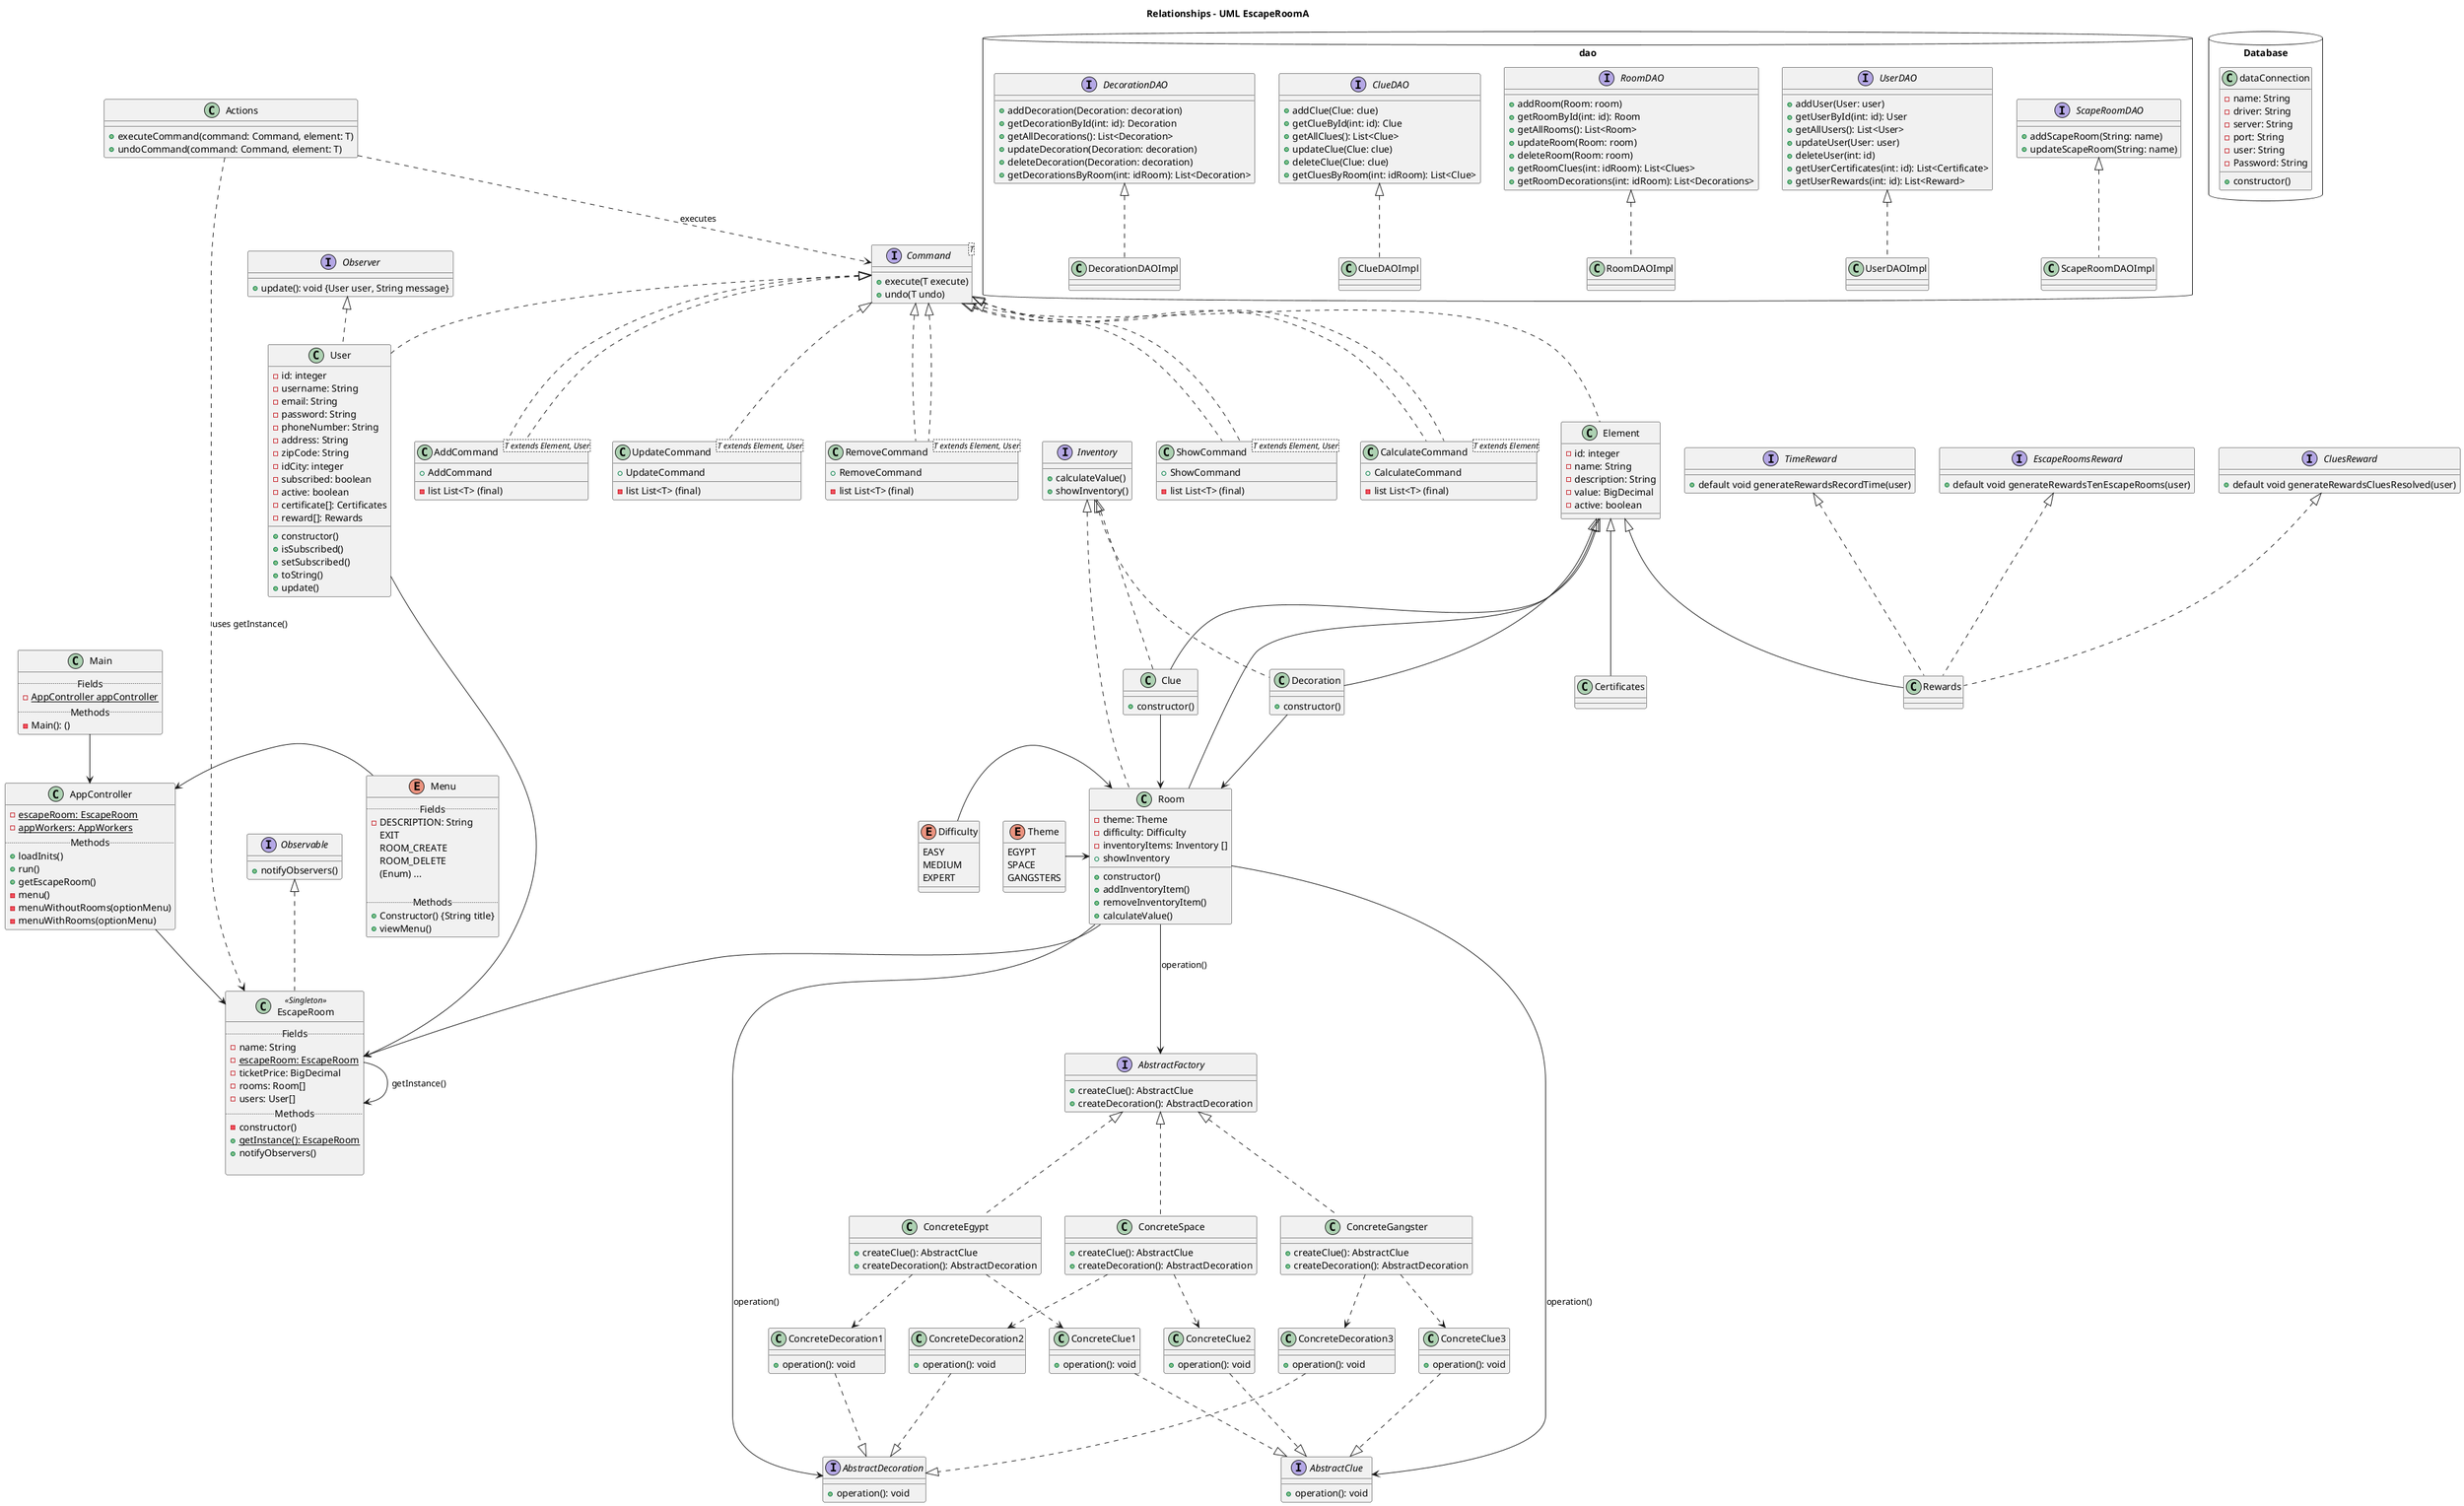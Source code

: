 @startuml
'https://plantuml.com/use-case-diagram
' https://plantuml.com/es/class-diagram

title Relationships - UML EscapeRoomA

enum Difficulty {
    EASY
    MEDIUM
    EXPERT
}
Difficulty -right-> Room


enum Theme {
   EGYPT
   SPACE
   GANGSTERS
}
Theme -right-> Room


class Actions {
    +executeCommand(command: Command, element: T)
    +undoCommand(command: Command, element: T)
}


interface Observer {
    +update(): void {User user, String message}

}

interface Observable {
    +notifyObservers()

}

interface TimeReward {
    +default void generateRewardsRecordTime(user)

}

interface EscapeRoomsReward {
    +default void generateRewardsTenEscapeRooms(user)

}
interface CluesReward {
    +default void generateRewardsCluesResolved(user)

}


class User implements Command, Observer {
   '.. Fields ..
   -id: integer
   -username: String
   -email: String
   -password: String
   -phoneNumber: String
   -address: String
   -zipCode: String
   -idCity: integer
   -subscribed: boolean
   -active: boolean
   -certificate[]: Certificates
   -reward[]: Rewards
   '.. Methods ..
   +constructor()
   +isSubscribed()
   +setSubscribed()
   +toString()
   +update()
}
User -down-> EscapeRoom


interface Command<T> {
    +execute(T execute)
    +undo(T undo)
    }

class AddCommand<T extends Element, User> implements Command<T> {
    -list List<T> (final)
    +AddCommand
    }

class UpdateCommand<T extends Element, User> implements Command<T> {
    -list List<T> (final)
    +UpdateCommand
    }

class RemoveCommand<T extends Element, User> implements Command<T>{
    -list List<T> (final)
    +RemoveCommand
    }

class ShowCommand<T extends Element, User> implements Command<T> {
     -list List<T> (final)
     +ShowCommand
    }

class CalculateCommand<T extends Element> implements Command<T> {
      -list List<T> (final)
      +CalculateCommand
     }

class Element implements Command{
    -id: integer
    -name: String
    -description: String
    -value: BigDecimal
   -active: boolean
}



class Rewards extends Element implements TimeReward, EscapeRoomsReward, CluesReward {

}

class Certificates extends Element {

}


class Room extends Element implements Inventory {
    -theme: Theme
    -difficulty: Difficulty
  /'  -clues: Clue[]
    -decorations: Decoration[]'/
    -inventoryItems: Inventory []
    +constructor()
    +addInventoryItem()
    +removeInventoryItem()
    +calculateValue()
    +showInventory
}
Room -down-> EscapeRoom

interface Inventory {
    +calculateValue()
    +showInventory()
}

class Clue extends Element implements Inventory  {
'    -theme: Theme
    +constructor()
}
Clue -down-> Room


class Decoration extends Element implements Inventory{
'    -theme: Theme
    +constructor()
}
Decoration -down-> Room


enum Menu {
    .. Fields ..
    -DESCRIPTION: String
    EXIT
    ROOM_CREATE
    ROOM_DELETE
    (Enum) ...

    .. Methods ..
    +Constructor() {String title}
    +viewMenu()
}
Menu -right->AppController


class Main {
    .. Fields ..
    -AppController {static} appController
    .. Methods ..
    -Main(): ()
}
Main -down-> AppController


class AppController {
    '.. Fields ..
    -{static} escapeRoom: EscapeRoom
    -{static} appWorkers: AppWorkers
    .. Methods ..
    +loadInits()
    +run()
    +getEscapeRoom()
    -menu()
    -menuWithoutRooms(optionMenu)
    -menuWithRooms(optionMenu)
}
AppController -down-> EscapeRoom


class EscapeRoom <<Singleton>> implements Observable {
    .. Fields ..
    -name: String
    -{static} escapeRoom: EscapeRoom
    -ticketPrice: BigDecimal
    -rooms: Room[]
    -users: User[]
    .. Methods ..
    -constructor()
    +{static} getInstance(): EscapeRoom
    +notifyObservers()

}

Actions ..> EscapeRoom: uses getInstance()

Command <|.. AddCommand
Command <|.. RemoveCommand
Command <|.. ShowCommand
Command <|.. CalculateCommand

Actions ..> Command: executes


EscapeRoom -> EscapeRoom : getInstance()
note left of EscapeRoom::instance
    private static EscapeRoom instance;
end note



' ABSTRACT FACTORY

interface AbstractFactory {
    +createClue(): AbstractClue
    +createDecoration(): AbstractDecoration
}


class ConcreteEgypt {
    +createClue(): AbstractClue
    +createDecoration(): AbstractDecoration
}


class ConcreteSpace {
    +createClue(): AbstractClue
    +createDecoration(): AbstractDecoration
}


class ConcreteGangster {
    +createClue(): AbstractClue
    +createDecoration(): AbstractDecoration
}


interface AbstractClue {
    +operation(): void
}


interface AbstractDecoration {
    +operation(): void
}


class ConcreteClue1 {
    +operation(): void
}


class ConcreteDecoration1 {
    +operation(): void
}


class ConcreteClue2 {
    +operation(): void
}


class ConcreteDecoration2 {
    +operation(): void
}

class ConcreteClue3 {
    +operation(): void
}


class ConcreteDecoration3 {
    +operation(): void
}

AbstractFactory <|.. ConcreteEgypt
AbstractFactory <|.. ConcreteSpace
AbstractFactory <|.. ConcreteGangster
AbstractClue <|..up- ConcreteClue1
AbstractDecoration <|..up- ConcreteDecoration1
AbstractClue <|..up- ConcreteClue2
AbstractDecoration <|..up- ConcreteDecoration2
AbstractClue <|..up- ConcreteClue3
AbstractDecoration <|..up- ConcreteDecoration3
ConcreteEgypt ..> ConcreteClue1
ConcreteEgypt ..> ConcreteDecoration1
ConcreteSpace ..> ConcreteClue2
ConcreteSpace ..> ConcreteDecoration2
ConcreteGangster ..> ConcreteClue3
ConcreteGangster ..> ConcreteDecoration3

AbstractFactory <-up- Room : operation()
AbstractClue <-up- Room : operation()
AbstractDecoration <-up- Room : operation()

' DATABASE

package dao <<Database>> {

interface ScapeRoomDAO {
    +addScapeRoom(String: name)
    +updateScapeRoom(String: name)
}

class ScapeRoomDAOImpl implements ScapeRoomDAO {

}

interface UserDAO {
    +addUser(User: user)
    +getUserById(int: id): User
    +getAllUsers(): List<User>
    +updateUser(User: user)
    +deleteUser(int: id)
    +getUserCertificates(int: id): List<Certificate>
    +getUserRewards(int: id): List<Reward>
}

class UserDAOImpl implements UserDAO {

}

interface RoomDAO {
    +addRoom(Room: room)
    +getRoomById(int: id): Room
    +getAllRooms(): List<Room>
    +updateRoom(Room: room)
    +deleteRoom(Room: room)
    +getRoomClues(int: idRoom): List<Clues>
    +getRoomDecorations(int: idRoom): List<Decorations>
}

class RoomDAOImpl implements RoomDAO {

}

interface ClueDAO {
    +addClue(Clue: clue)
    +getClueById(int: id): Clue
    +getAllClues(): List<Clue>
    +updateClue(Clue: clue)
    +deleteClue(Clue: clue)
    +getCluesByRoom(int: idRoom): List<Clue>
}

class ClueDAOImpl implements ClueDAO {

}

interface DecorationDAO {
    +addDecoration(Decoration: decoration)
    +getDecorationById(int: id): Decoration
    +getAllDecorations(): List<Decoration>
    +updateDecoration(Decoration: decoration)
    +deleteDecoration(Decoration: decoration)
    +getDecorationsByRoom(int: idRoom): List<Decoration>
}

class DecorationDAOImpl implements DecorationDAO {

}
}




package Database <<Database>> {

class dataConnection {
    -name: String
    -driver: String
    -server: String
    -port: String
    -user: String
    -Password: String
    +constructor()

}

}

@enduml
